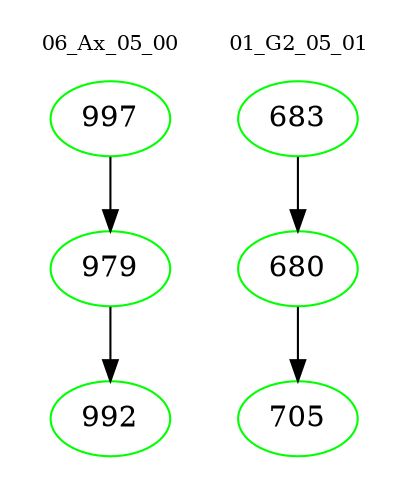 digraph{
subgraph cluster_0 {
color = white
label = "06_Ax_05_00";
fontsize=10;
T0_997 [label="997", color="green"]
T0_997 -> T0_979 [color="black"]
T0_979 [label="979", color="green"]
T0_979 -> T0_992 [color="black"]
T0_992 [label="992", color="green"]
}
subgraph cluster_1 {
color = white
label = "01_G2_05_01";
fontsize=10;
T1_683 [label="683", color="green"]
T1_683 -> T1_680 [color="black"]
T1_680 [label="680", color="green"]
T1_680 -> T1_705 [color="black"]
T1_705 [label="705", color="green"]
}
}
